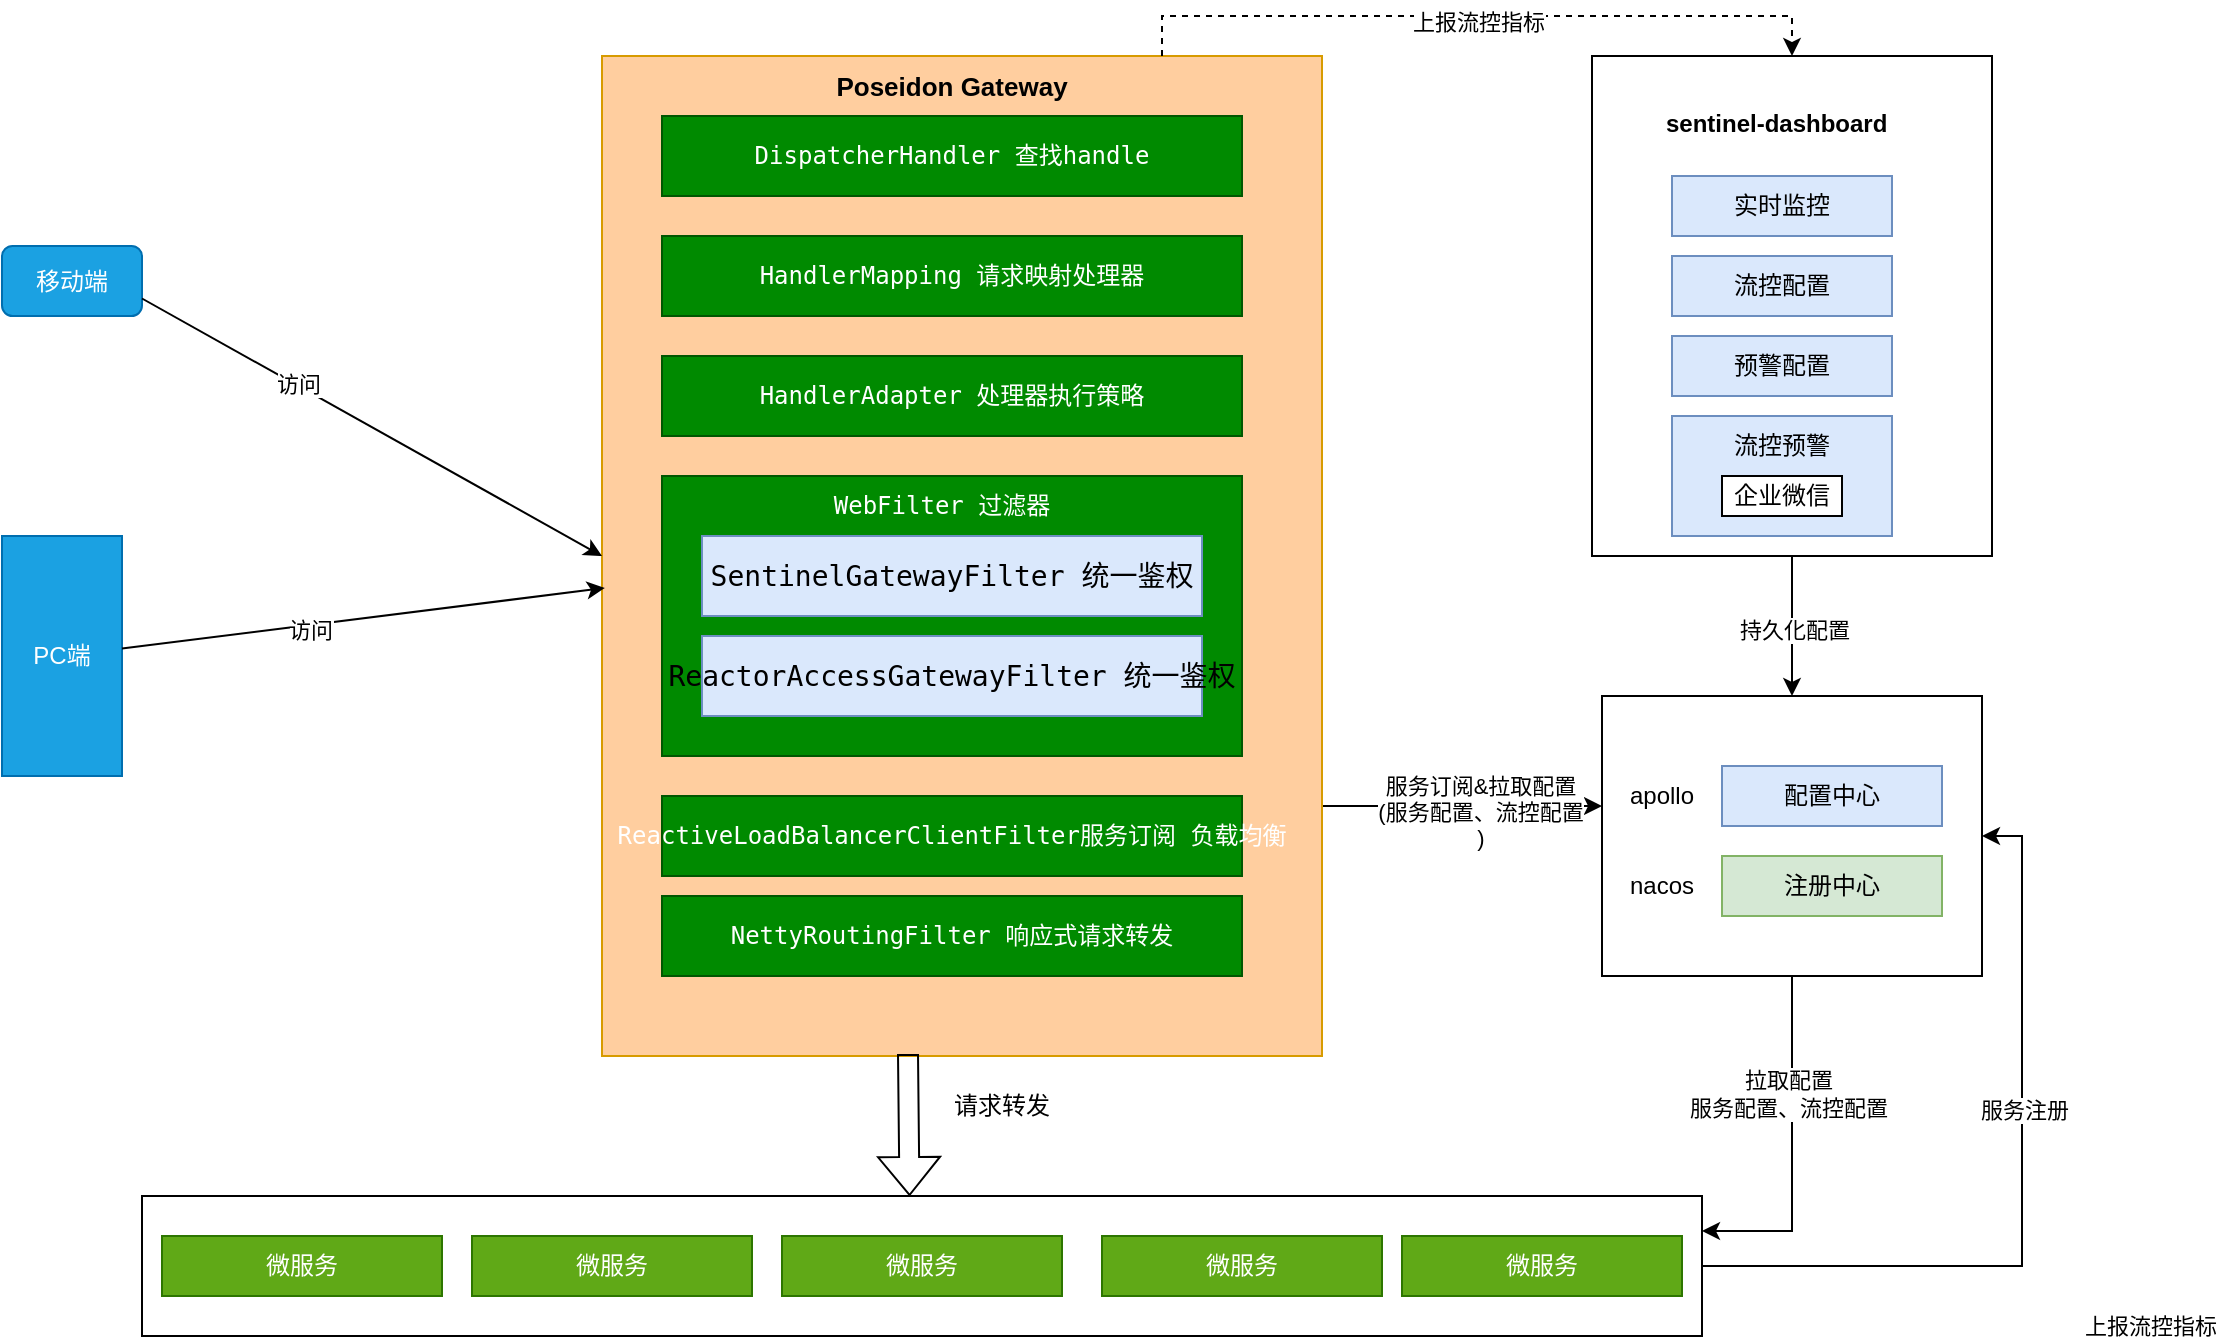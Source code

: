 <mxfile version="26.1.1">
  <diagram name="第 1 页" id="5vSXnATNIKdvDdhrOaRR">
    <mxGraphModel dx="2261" dy="2005" grid="1" gridSize="10" guides="1" tooltips="1" connect="1" arrows="1" fold="1" page="1" pageScale="1" pageWidth="827" pageHeight="1169" math="0" shadow="0">
      <root>
        <mxCell id="0" />
        <mxCell id="1" parent="0" />
        <mxCell id="1V7Q92IHUr8dC9_3BMbl-1" value="移动端" style="rounded=1;whiteSpace=wrap;html=1;fillColor=#1ba1e2;fontColor=#ffffff;strokeColor=#006EAF;" vertex="1" parent="1">
          <mxGeometry x="-500" y="-565" width="70" height="35" as="geometry" />
        </mxCell>
        <mxCell id="1V7Q92IHUr8dC9_3BMbl-2" value="PC端" style="rounded=0;whiteSpace=wrap;html=1;direction=south;fillColor=#1ba1e2;fontColor=#ffffff;strokeColor=#006EAF;" vertex="1" parent="1">
          <mxGeometry x="-500" y="-420" width="60" height="120" as="geometry" />
        </mxCell>
        <mxCell id="1V7Q92IHUr8dC9_3BMbl-3" style="edgeStyle=orthogonalEdgeStyle;rounded=0;orthogonalLoop=1;jettySize=auto;html=1;exitX=0.75;exitY=0;exitDx=0;exitDy=0;entryX=0;entryY=0.393;entryDx=0;entryDy=0;entryPerimeter=0;" edge="1" parent="1" source="1V7Q92IHUr8dC9_3BMbl-5" target="1V7Q92IHUr8dC9_3BMbl-15">
          <mxGeometry relative="1" as="geometry" />
        </mxCell>
        <mxCell id="1V7Q92IHUr8dC9_3BMbl-4" value="服务订阅&amp;amp;拉取配置&lt;br&gt;(服务配置、流控配置&lt;br&gt;)" style="edgeLabel;html=1;align=center;verticalAlign=middle;resizable=0;points=[];" vertex="1" connectable="0" parent="1V7Q92IHUr8dC9_3BMbl-3">
          <mxGeometry x="0.129" y="-3" relative="1" as="geometry">
            <mxPoint as="offset" />
          </mxGeometry>
        </mxCell>
        <mxCell id="1V7Q92IHUr8dC9_3BMbl-5" value="" style="rounded=0;whiteSpace=wrap;html=1;direction=south;fillColor=#FFCE9F;strokeColor=#d79b00;" vertex="1" parent="1">
          <mxGeometry x="-200" y="-660" width="360" height="500" as="geometry" />
        </mxCell>
        <mxCell id="1V7Q92IHUr8dC9_3BMbl-6" style="edgeStyle=orthogonalEdgeStyle;rounded=0;orthogonalLoop=1;jettySize=auto;html=1;exitX=1;exitY=0;exitDx=0;exitDy=0;entryX=0.5;entryY=0;entryDx=0;entryDy=0;dashed=1;" edge="1" parent="1" source="1V7Q92IHUr8dC9_3BMbl-8" target="1V7Q92IHUr8dC9_3BMbl-25">
          <mxGeometry relative="1" as="geometry" />
        </mxCell>
        <mxCell id="1V7Q92IHUr8dC9_3BMbl-7" value="上报流控指标" style="edgeLabel;html=1;align=center;verticalAlign=middle;resizable=0;points=[];" vertex="1" connectable="0" parent="1V7Q92IHUr8dC9_3BMbl-6">
          <mxGeometry x="0.003" y="-3" relative="1" as="geometry">
            <mxPoint as="offset" />
          </mxGeometry>
        </mxCell>
        <mxCell id="1V7Q92IHUr8dC9_3BMbl-8" value="Poseidon Gateway" style="text;html=1;strokeColor=none;fillColor=none;align=center;verticalAlign=middle;whiteSpace=wrap;rounded=0;fontStyle=1;fontSize=13;" vertex="1" parent="1">
          <mxGeometry x="-130" y="-660" width="210" height="30" as="geometry" />
        </mxCell>
        <mxCell id="1V7Q92IHUr8dC9_3BMbl-9" value="" style="endArrow=classic;html=1;rounded=0;exitX=1;exitY=0.75;exitDx=0;exitDy=0;entryX=0.5;entryY=1;entryDx=0;entryDy=0;" edge="1" parent="1" source="1V7Q92IHUr8dC9_3BMbl-1" target="1V7Q92IHUr8dC9_3BMbl-5">
          <mxGeometry width="50" height="50" relative="1" as="geometry">
            <mxPoint x="-370" y="-540" as="sourcePoint" />
            <mxPoint x="-300" y="-540" as="targetPoint" />
          </mxGeometry>
        </mxCell>
        <mxCell id="1V7Q92IHUr8dC9_3BMbl-10" value="访问" style="edgeLabel;html=1;align=center;verticalAlign=middle;resizable=0;points=[];" vertex="1" connectable="0" parent="1V7Q92IHUr8dC9_3BMbl-9">
          <mxGeometry x="-0.323" relative="1" as="geometry">
            <mxPoint y="-1" as="offset" />
          </mxGeometry>
        </mxCell>
        <mxCell id="1V7Q92IHUr8dC9_3BMbl-11" value="" style="endArrow=classic;html=1;rounded=0;entryX=0.532;entryY=0.996;entryDx=0;entryDy=0;entryPerimeter=0;" edge="1" parent="1" source="1V7Q92IHUr8dC9_3BMbl-2" target="1V7Q92IHUr8dC9_3BMbl-5">
          <mxGeometry width="50" height="50" relative="1" as="geometry">
            <mxPoint x="-430" y="-450.52" as="sourcePoint" />
            <mxPoint x="-351.02" y="-449.48" as="targetPoint" />
          </mxGeometry>
        </mxCell>
        <mxCell id="1V7Q92IHUr8dC9_3BMbl-12" value="访问" style="edgeLabel;html=1;align=center;verticalAlign=middle;resizable=0;points=[];" vertex="1" connectable="0" parent="1V7Q92IHUr8dC9_3BMbl-11">
          <mxGeometry x="-0.224" y="-2" relative="1" as="geometry">
            <mxPoint as="offset" />
          </mxGeometry>
        </mxCell>
        <mxCell id="1V7Q92IHUr8dC9_3BMbl-13" style="edgeStyle=orthogonalEdgeStyle;rounded=0;orthogonalLoop=1;jettySize=auto;html=1;exitX=0.5;exitY=1;exitDx=0;exitDy=0;entryX=0.25;entryY=0;entryDx=0;entryDy=0;" edge="1" parent="1" source="1V7Q92IHUr8dC9_3BMbl-15" target="1V7Q92IHUr8dC9_3BMbl-29">
          <mxGeometry relative="1" as="geometry" />
        </mxCell>
        <mxCell id="1V7Q92IHUr8dC9_3BMbl-14" value="拉取配置&lt;br&gt;服务配置、流控配置" style="edgeLabel;html=1;align=center;verticalAlign=middle;resizable=0;points=[];" vertex="1" connectable="0" parent="1V7Q92IHUr8dC9_3BMbl-13">
          <mxGeometry x="-0.316" y="-2" relative="1" as="geometry">
            <mxPoint as="offset" />
          </mxGeometry>
        </mxCell>
        <mxCell id="1V7Q92IHUr8dC9_3BMbl-15" value="" style="rounded=0;whiteSpace=wrap;html=1;" vertex="1" parent="1">
          <mxGeometry x="300" y="-340" width="190" height="140" as="geometry" />
        </mxCell>
        <mxCell id="1V7Q92IHUr8dC9_3BMbl-16" value="&lt;div style=&quot;font-size: 12px;&quot;&gt;&lt;pre style=&quot;font-family: &amp;quot;JetBrains Mono&amp;quot;, monospace; font-size: 12px;&quot;&gt;DispatcherHandler 查找handle&lt;/pre&gt;&lt;/div&gt;" style="rounded=0;whiteSpace=wrap;html=1;fillColor=#008a00;fontColor=#ffffff;strokeColor=#005700;fontSize=12;" vertex="1" parent="1">
          <mxGeometry x="-170" y="-630" width="290" height="40" as="geometry" />
        </mxCell>
        <mxCell id="1V7Q92IHUr8dC9_3BMbl-17" value="&lt;div style=&quot;font-size: 12px;&quot;&gt;&lt;pre style=&quot;font-family: &amp;quot;JetBrains Mono&amp;quot;, monospace; font-size: 12px;&quot;&gt;HandlerMapping 请求映射处理器&lt;/pre&gt;&lt;/div&gt;" style="rounded=0;whiteSpace=wrap;html=1;fillColor=#008a00;fontColor=#ffffff;strokeColor=#005700;fontSize=12;" vertex="1" parent="1">
          <mxGeometry x="-170" y="-570" width="290" height="40" as="geometry" />
        </mxCell>
        <mxCell id="1V7Q92IHUr8dC9_3BMbl-18" value="&lt;div style=&quot;font-size: 12px;&quot;&gt;&lt;pre style=&quot;font-family: &amp;quot;JetBrains Mono&amp;quot;, monospace; font-size: 12px;&quot;&gt;HandlerAdapter 处理器执行策略&lt;/pre&gt;&lt;/div&gt;" style="rounded=0;whiteSpace=wrap;html=1;fillColor=#008a00;fontColor=#ffffff;strokeColor=#005700;fontSize=12;" vertex="1" parent="1">
          <mxGeometry x="-170" y="-510" width="290" height="40" as="geometry" />
        </mxCell>
        <mxCell id="1V7Q92IHUr8dC9_3BMbl-19" value="&lt;div style=&quot;font-size: 12px;&quot;&gt;&lt;pre style=&quot;font-family: &amp;quot;JetBrains Mono&amp;quot;, monospace; font-size: 12px;&quot;&gt;&lt;/pre&gt;&lt;/div&gt;" style="rounded=0;whiteSpace=wrap;html=1;fillColor=#008a00;fontColor=#ffffff;strokeColor=#005700;fontSize=12;" vertex="1" parent="1">
          <mxGeometry x="-170" y="-450" width="290" height="140" as="geometry" />
        </mxCell>
        <mxCell id="1V7Q92IHUr8dC9_3BMbl-20" value="&lt;div style=&quot;font-size: 12px;&quot;&gt;&lt;pre style=&quot;margin-top: 0px; margin-bottom: 0px; padding: 0px; font-family: ConfluenceInstalledFont, monospace; color: rgb(23, 43, 77); font-size: 14px; text-align: left;&quot; data-bidi-marker=&quot;true&quot;&gt;&lt;/pre&gt;&lt;pre style=&quot;font-family: &amp;quot;JetBrains Mono&amp;quot;, monospace; font-size: 12px;&quot;&gt;ReactiveLoadBalancerClientFilter服务订阅 负载均衡&lt;br&gt;&lt;/pre&gt;&lt;pre style=&quot;font-family: &amp;quot;JetBrains Mono&amp;quot;, monospace; font-size: 12px;&quot;&gt;&lt;/pre&gt;&lt;/div&gt;" style="rounded=0;whiteSpace=wrap;html=1;fillColor=#008a00;fontColor=#ffffff;strokeColor=#005700;fontSize=12;" vertex="1" parent="1">
          <mxGeometry x="-170" y="-290" width="290" height="40" as="geometry" />
        </mxCell>
        <mxCell id="1V7Q92IHUr8dC9_3BMbl-21" value="&lt;div style=&quot;font-size: 12px;&quot;&gt;&lt;pre style=&quot;margin-top: 0px; margin-bottom: 0px; padding: 0px; font-family: ConfluenceInstalledFont, monospace; color: rgb(23, 43, 77); font-size: 14px; text-align: left;&quot; data-bidi-marker=&quot;true&quot;&gt;&lt;/pre&gt;&lt;pre style=&quot;font-family: &amp;quot;JetBrains Mono&amp;quot;, monospace; font-size: 12px;&quot;&gt;NettyRoutingFilter 响应式请求转发&lt;br&gt;&lt;/pre&gt;&lt;pre style=&quot;font-family: &amp;quot;JetBrains Mono&amp;quot;, monospace; font-size: 12px;&quot;&gt;&lt;/pre&gt;&lt;/div&gt;" style="rounded=0;whiteSpace=wrap;html=1;fillColor=#008a00;fontColor=#ffffff;strokeColor=#005700;fontSize=12;" vertex="1" parent="1">
          <mxGeometry x="-170" y="-240" width="290" height="40" as="geometry" />
        </mxCell>
        <mxCell id="1V7Q92IHUr8dC9_3BMbl-22" value="&lt;div style=&quot;&quot;&gt;&lt;pre style=&quot;font-family:&#39;JetBrains Mono&#39;,monospace;font-size:10.5pt;&quot;&gt;ReactorAccessGatewayFilter 统一鉴权&lt;/pre&gt;&lt;/div&gt;&lt;div style=&quot;font-size: 12px;&quot;&gt;&lt;pre style=&quot;font-family: &amp;quot;JetBrains Mono&amp;quot;, monospace; font-size: 12px;&quot;&gt;&lt;/pre&gt;&lt;/div&gt;" style="rounded=0;whiteSpace=wrap;html=1;fontSize=12;fillColor=#dae8fc;strokeColor=#6c8ebf;" vertex="1" parent="1">
          <mxGeometry x="-150" y="-370" width="250" height="40" as="geometry" />
        </mxCell>
        <mxCell id="1V7Q92IHUr8dC9_3BMbl-23" style="edgeStyle=orthogonalEdgeStyle;rounded=0;orthogonalLoop=1;jettySize=auto;html=1;exitX=0.5;exitY=1;exitDx=0;exitDy=0;" edge="1" parent="1" source="1V7Q92IHUr8dC9_3BMbl-25">
          <mxGeometry relative="1" as="geometry">
            <mxPoint x="395" y="-340" as="targetPoint" />
          </mxGeometry>
        </mxCell>
        <mxCell id="1V7Q92IHUr8dC9_3BMbl-24" value="持久化配置" style="edgeLabel;html=1;align=center;verticalAlign=middle;resizable=0;points=[];" vertex="1" connectable="0" parent="1V7Q92IHUr8dC9_3BMbl-23">
          <mxGeometry x="0.05" relative="1" as="geometry">
            <mxPoint as="offset" />
          </mxGeometry>
        </mxCell>
        <mxCell id="1V7Q92IHUr8dC9_3BMbl-25" value="" style="rounded=0;whiteSpace=wrap;html=1;" vertex="1" parent="1">
          <mxGeometry x="295" y="-660" width="200" height="250" as="geometry" />
        </mxCell>
        <mxCell id="1V7Q92IHUr8dC9_3BMbl-26" style="edgeStyle=orthogonalEdgeStyle;rounded=0;orthogonalLoop=1;jettySize=auto;html=1;exitX=0.5;exitY=0;exitDx=0;exitDy=0;entryX=1;entryY=0.5;entryDx=0;entryDy=0;" edge="1" parent="1" source="1V7Q92IHUr8dC9_3BMbl-29" target="1V7Q92IHUr8dC9_3BMbl-15">
          <mxGeometry relative="1" as="geometry" />
        </mxCell>
        <mxCell id="1V7Q92IHUr8dC9_3BMbl-27" value="服务注册" style="edgeLabel;html=1;align=center;verticalAlign=middle;resizable=0;points=[];" vertex="1" connectable="0" parent="1V7Q92IHUr8dC9_3BMbl-26">
          <mxGeometry x="0.205" y="-1" relative="1" as="geometry">
            <mxPoint as="offset" />
          </mxGeometry>
        </mxCell>
        <mxCell id="1V7Q92IHUr8dC9_3BMbl-28" value="上报流控指标" style="edgeLabel;html=1;align=center;verticalAlign=middle;resizable=0;points=[];" vertex="1" connectable="0" parent="1">
          <mxGeometry x="574" y="-25.0" as="geometry" />
        </mxCell>
        <mxCell id="1V7Q92IHUr8dC9_3BMbl-29" value="" style="rounded=0;whiteSpace=wrap;html=1;direction=south;" vertex="1" parent="1">
          <mxGeometry x="-430" y="-90" width="780" height="70" as="geometry" />
        </mxCell>
        <mxCell id="1V7Q92IHUr8dC9_3BMbl-30" value="微服务" style="rounded=0;whiteSpace=wrap;html=1;fillColor=#60a917;fontColor=#ffffff;strokeColor=#2D7600;" vertex="1" parent="1">
          <mxGeometry x="-420" y="-70" width="140" height="30" as="geometry" />
        </mxCell>
        <mxCell id="1V7Q92IHUr8dC9_3BMbl-31" value="微服务" style="rounded=0;whiteSpace=wrap;html=1;fillColor=#60a917;fontColor=#ffffff;strokeColor=#2D7600;" vertex="1" parent="1">
          <mxGeometry x="-265" y="-70" width="140" height="30" as="geometry" />
        </mxCell>
        <mxCell id="1V7Q92IHUr8dC9_3BMbl-32" value="微服务" style="rounded=0;whiteSpace=wrap;html=1;fillColor=#60a917;fontColor=#ffffff;strokeColor=#2D7600;" vertex="1" parent="1">
          <mxGeometry x="-110" y="-70" width="140" height="30" as="geometry" />
        </mxCell>
        <mxCell id="1V7Q92IHUr8dC9_3BMbl-33" value="微服务" style="rounded=0;whiteSpace=wrap;html=1;fillColor=#60a917;fontColor=#ffffff;strokeColor=#2D7600;" vertex="1" parent="1">
          <mxGeometry x="50" y="-70" width="140" height="30" as="geometry" />
        </mxCell>
        <mxCell id="1V7Q92IHUr8dC9_3BMbl-34" value="配置中心" style="rounded=0;whiteSpace=wrap;html=1;fillColor=#dae8fc;strokeColor=#6c8ebf;" vertex="1" parent="1">
          <mxGeometry x="360" y="-305" width="110" height="30" as="geometry" />
        </mxCell>
        <mxCell id="1V7Q92IHUr8dC9_3BMbl-35" value="注册中心" style="rounded=0;whiteSpace=wrap;html=1;fillColor=#d5e8d4;strokeColor=#82b366;" vertex="1" parent="1">
          <mxGeometry x="360" y="-260" width="110" height="30" as="geometry" />
        </mxCell>
        <mxCell id="1V7Q92IHUr8dC9_3BMbl-36" value="微服务" style="rounded=0;whiteSpace=wrap;html=1;fillColor=#60a917;fontColor=#ffffff;strokeColor=#2D7600;" vertex="1" parent="1">
          <mxGeometry x="200" y="-70" width="140" height="30" as="geometry" />
        </mxCell>
        <mxCell id="1V7Q92IHUr8dC9_3BMbl-37" value="" style="shape=flexArrow;endArrow=classic;html=1;rounded=0;exitX=0.998;exitY=0.575;exitDx=0;exitDy=0;exitPerimeter=0;entryX=0;entryY=0.508;entryDx=0;entryDy=0;entryPerimeter=0;" edge="1" parent="1" source="1V7Q92IHUr8dC9_3BMbl-5" target="1V7Q92IHUr8dC9_3BMbl-29">
          <mxGeometry width="50" height="50" relative="1" as="geometry">
            <mxPoint x="-90" y="-90" as="sourcePoint" />
            <mxPoint x="-40" y="-140" as="targetPoint" />
          </mxGeometry>
        </mxCell>
        <mxCell id="1V7Q92IHUr8dC9_3BMbl-38" value="&lt;span style=&quot;color: rgb(0, 0, 0); font-family: Helvetica; font-size: 12px; font-style: normal; font-variant-ligatures: normal; font-variant-caps: normal; letter-spacing: normal; orphans: 2; text-align: center; text-indent: 0px; text-transform: none; widows: 2; word-spacing: 0px; -webkit-text-stroke-width: 0px; background-color: rgb(255, 255, 255); text-decoration-thickness: initial; text-decoration-style: initial; text-decoration-color: initial; float: none; display: inline !important;&quot;&gt;sentinel-dashboard&lt;/span&gt;" style="text;whiteSpace=wrap;html=1;fontStyle=1" vertex="1" parent="1">
          <mxGeometry x="330" y="-640" width="130" height="30" as="geometry" />
        </mxCell>
        <mxCell id="1V7Q92IHUr8dC9_3BMbl-39" value="流控配置" style="rounded=0;whiteSpace=wrap;html=1;fillColor=#dae8fc;strokeColor=#6c8ebf;" vertex="1" parent="1">
          <mxGeometry x="335" y="-560" width="110" height="30" as="geometry" />
        </mxCell>
        <mxCell id="1V7Q92IHUr8dC9_3BMbl-40" value="" style="rounded=0;whiteSpace=wrap;html=1;fillColor=#dae8fc;strokeColor=#6c8ebf;" vertex="1" parent="1">
          <mxGeometry x="335" y="-480" width="110" height="60" as="geometry" />
        </mxCell>
        <mxCell id="1V7Q92IHUr8dC9_3BMbl-41" value="实时监控" style="rounded=0;whiteSpace=wrap;html=1;fillColor=#dae8fc;strokeColor=#6c8ebf;" vertex="1" parent="1">
          <mxGeometry x="335" y="-600" width="110" height="30" as="geometry" />
        </mxCell>
        <mxCell id="1V7Q92IHUr8dC9_3BMbl-42" value="预警配置" style="rounded=0;whiteSpace=wrap;html=1;fillColor=#dae8fc;strokeColor=#6c8ebf;" vertex="1" parent="1">
          <mxGeometry x="335" y="-520" width="110" height="30" as="geometry" />
        </mxCell>
        <mxCell id="1V7Q92IHUr8dC9_3BMbl-43" value="企业微信" style="rounded=0;whiteSpace=wrap;html=1;" vertex="1" parent="1">
          <mxGeometry x="360" y="-450" width="60" height="20" as="geometry" />
        </mxCell>
        <mxCell id="1V7Q92IHUr8dC9_3BMbl-44" value="流控预警" style="text;html=1;strokeColor=none;fillColor=none;align=center;verticalAlign=middle;whiteSpace=wrap;rounded=0;" vertex="1" parent="1">
          <mxGeometry x="360" y="-480" width="60" height="30" as="geometry" />
        </mxCell>
        <mxCell id="1V7Q92IHUr8dC9_3BMbl-45" value="请求转发" style="text;html=1;strokeColor=none;fillColor=none;align=center;verticalAlign=middle;whiteSpace=wrap;rounded=0;" vertex="1" parent="1">
          <mxGeometry x="-30" y="-150" width="60" height="30" as="geometry" />
        </mxCell>
        <mxCell id="1V7Q92IHUr8dC9_3BMbl-46" value="apollo" style="text;html=1;strokeColor=none;fillColor=none;align=center;verticalAlign=middle;whiteSpace=wrap;rounded=0;" vertex="1" parent="1">
          <mxGeometry x="300" y="-305" width="60" height="30" as="geometry" />
        </mxCell>
        <mxCell id="1V7Q92IHUr8dC9_3BMbl-47" value="nacos" style="text;html=1;strokeColor=none;fillColor=none;align=center;verticalAlign=middle;whiteSpace=wrap;rounded=0;" vertex="1" parent="1">
          <mxGeometry x="300" y="-260" width="60" height="30" as="geometry" />
        </mxCell>
        <mxCell id="1V7Q92IHUr8dC9_3BMbl-48" value="&lt;pre style=&quot;border-color: var(--border-color); color: rgb(255, 255, 255); font-family: &amp;quot;JetBrains Mono&amp;quot;, monospace;&quot;&gt;WebFilter 过滤器&lt;/pre&gt;" style="text;html=1;strokeColor=none;fillColor=none;align=center;verticalAlign=middle;whiteSpace=wrap;rounded=0;" vertex="1" parent="1">
          <mxGeometry x="-90" y="-450" width="120" height="30" as="geometry" />
        </mxCell>
        <mxCell id="1V7Q92IHUr8dC9_3BMbl-49" value="&lt;div style=&quot;&quot;&gt;&lt;pre style=&quot;font-family:&#39;JetBrains Mono&#39;,monospace;font-size:10.5pt;&quot;&gt;SentinelGatewayFilter 统一鉴权&lt;/pre&gt;&lt;/div&gt;&lt;div style=&quot;font-size: 12px;&quot;&gt;&lt;pre style=&quot;font-family: &amp;quot;JetBrains Mono&amp;quot;, monospace; font-size: 12px;&quot;&gt;&lt;/pre&gt;&lt;/div&gt;" style="rounded=0;whiteSpace=wrap;html=1;fontSize=12;fillColor=#dae8fc;strokeColor=#6c8ebf;" vertex="1" parent="1">
          <mxGeometry x="-150" y="-420" width="250" height="40" as="geometry" />
        </mxCell>
      </root>
    </mxGraphModel>
  </diagram>
</mxfile>
